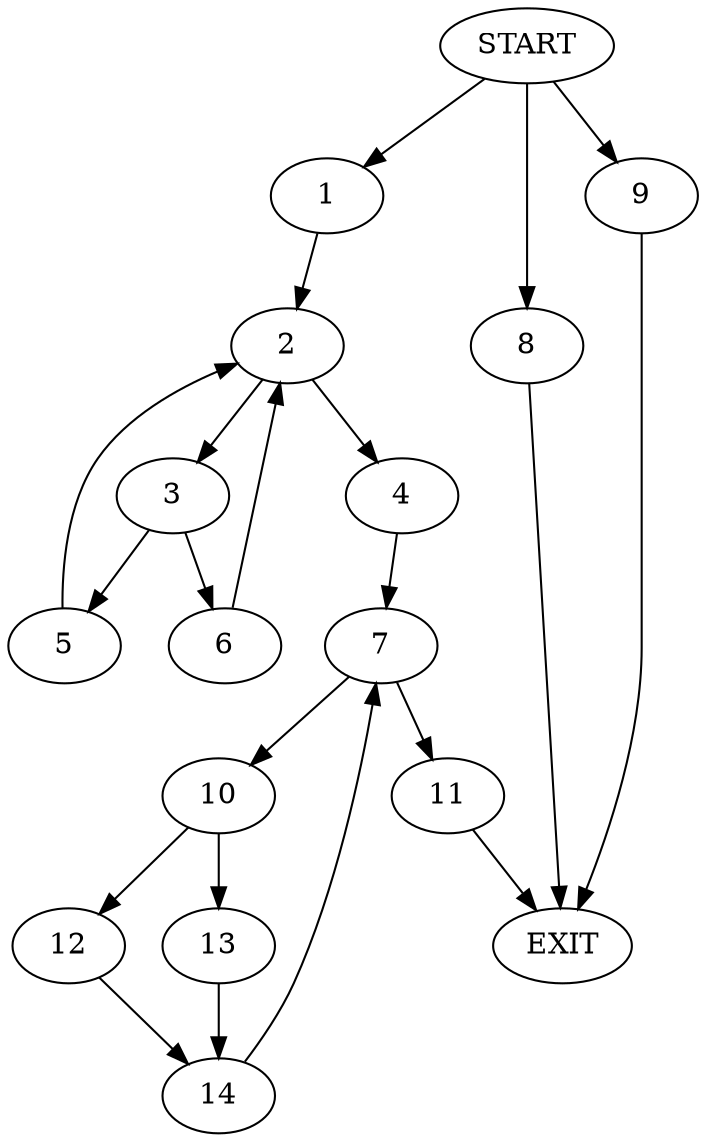 digraph {
0 [label="START"]
15 [label="EXIT"]
0 -> 1
1 -> 2
2 -> 3
2 -> 4
3 -> 5
3 -> 6
4 -> 7
6 -> 2
5 -> 2
0 -> 8
8 -> 15
0 -> 9
9 -> 15
7 -> 10
7 -> 11
11 -> 15
10 -> 12
10 -> 13
12 -> 14
13 -> 14
14 -> 7
}
